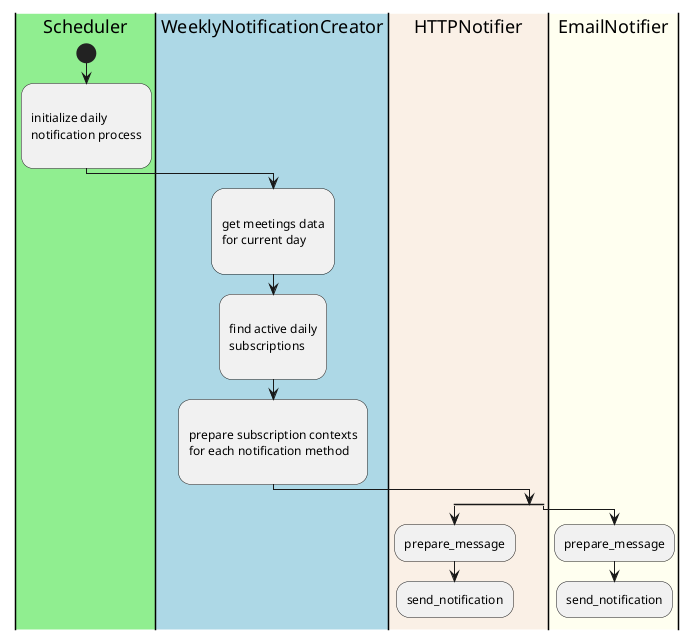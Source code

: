 @startuml
|#lightgreen|Scheduler|
start
:
initialize daily
notification process
;
|#lightblue|WeeklyNotificationCreator|
:
get meetings data
for current day
;
:
find active daily
subscriptions
;
:
prepare subscription contexts
for each notification method
;
split
  |#linen|HTTPNotifier|
  :prepare_message;
  :send_notification;
  kill
split again
  |#ivory|EmailNotifier|
  :prepare_message;
  :send_notification;
  detach
end split

@enduml